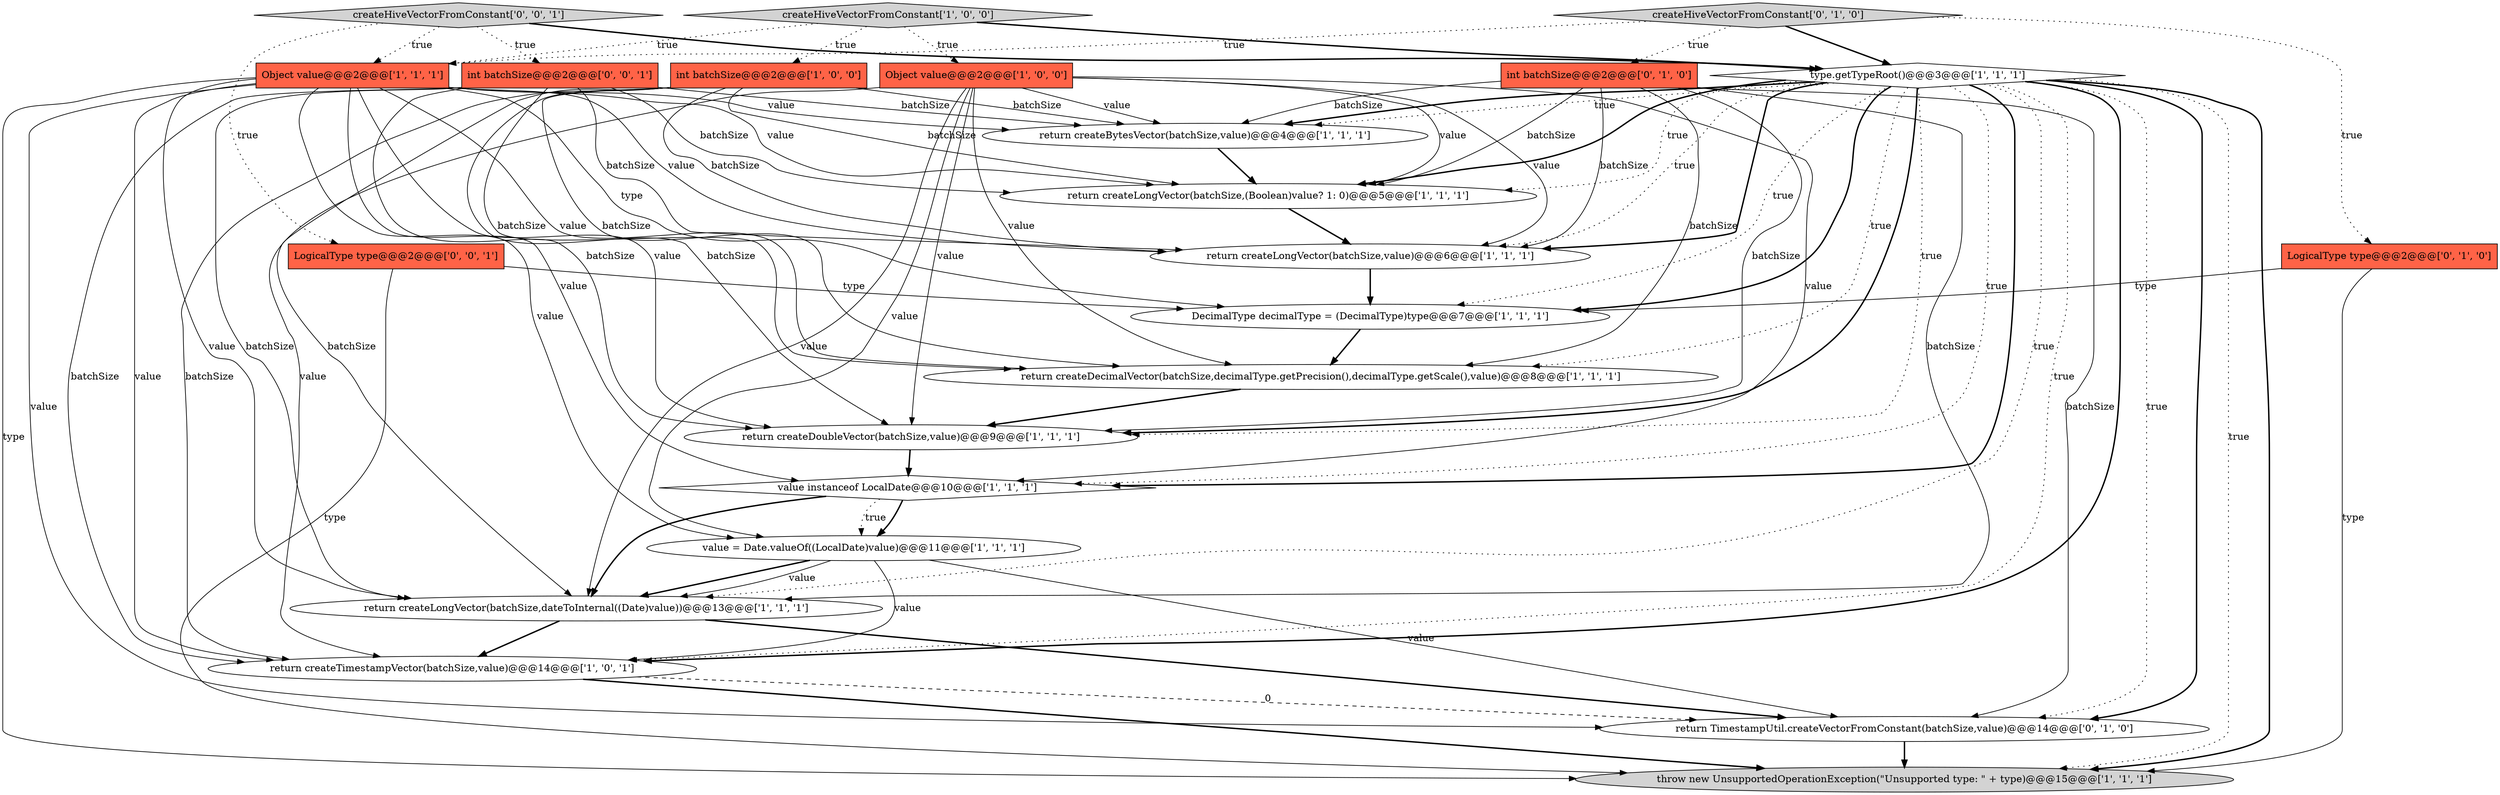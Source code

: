 digraph {
12 [style = filled, label = "return createLongVector(batchSize,dateToInternal((Date)value))@@@13@@@['1', '1', '1']", fillcolor = white, shape = ellipse image = "AAA0AAABBB1BBB"];
15 [style = filled, label = "Object value@@@2@@@['1', '1', '1']", fillcolor = tomato, shape = box image = "AAA0AAABBB1BBB"];
20 [style = filled, label = "int batchSize@@@2@@@['0', '0', '1']", fillcolor = tomato, shape = box image = "AAA0AAABBB3BBB"];
18 [style = filled, label = "int batchSize@@@2@@@['0', '1', '0']", fillcolor = tomato, shape = box image = "AAA0AAABBB2BBB"];
8 [style = filled, label = "return createLongVector(batchSize,(Boolean)value? 1: 0)@@@5@@@['1', '1', '1']", fillcolor = white, shape = ellipse image = "AAA0AAABBB1BBB"];
17 [style = filled, label = "createHiveVectorFromConstant['0', '1', '0']", fillcolor = lightgray, shape = diamond image = "AAA0AAABBB2BBB"];
22 [style = filled, label = "LogicalType type@@@2@@@['0', '0', '1']", fillcolor = tomato, shape = box image = "AAA0AAABBB3BBB"];
4 [style = filled, label = "value = Date.valueOf((LocalDate)value)@@@11@@@['1', '1', '1']", fillcolor = white, shape = ellipse image = "AAA0AAABBB1BBB"];
1 [style = filled, label = "return createBytesVector(batchSize,value)@@@4@@@['1', '1', '1']", fillcolor = white, shape = ellipse image = "AAA0AAABBB1BBB"];
21 [style = filled, label = "createHiveVectorFromConstant['0', '0', '1']", fillcolor = lightgray, shape = diamond image = "AAA0AAABBB3BBB"];
10 [style = filled, label = "type.getTypeRoot()@@@3@@@['1', '1', '1']", fillcolor = white, shape = diamond image = "AAA0AAABBB1BBB"];
6 [style = filled, label = "throw new UnsupportedOperationException(\"Unsupported type: \" + type)@@@15@@@['1', '1', '1']", fillcolor = lightgray, shape = ellipse image = "AAA0AAABBB1BBB"];
5 [style = filled, label = "int batchSize@@@2@@@['1', '0', '0']", fillcolor = tomato, shape = box image = "AAA0AAABBB1BBB"];
9 [style = filled, label = "Object value@@@2@@@['1', '0', '0']", fillcolor = tomato, shape = box image = "AAA0AAABBB1BBB"];
13 [style = filled, label = "return createTimestampVector(batchSize,value)@@@14@@@['1', '0', '1']", fillcolor = white, shape = ellipse image = "AAA0AAABBB1BBB"];
19 [style = filled, label = "return TimestampUtil.createVectorFromConstant(batchSize,value)@@@14@@@['0', '1', '0']", fillcolor = white, shape = ellipse image = "AAA1AAABBB2BBB"];
16 [style = filled, label = "LogicalType type@@@2@@@['0', '1', '0']", fillcolor = tomato, shape = box image = "AAA0AAABBB2BBB"];
3 [style = filled, label = "DecimalType decimalType = (DecimalType)type@@@7@@@['1', '1', '1']", fillcolor = white, shape = ellipse image = "AAA0AAABBB1BBB"];
2 [style = filled, label = "return createLongVector(batchSize,value)@@@6@@@['1', '1', '1']", fillcolor = white, shape = ellipse image = "AAA0AAABBB1BBB"];
7 [style = filled, label = "createHiveVectorFromConstant['1', '0', '0']", fillcolor = lightgray, shape = diamond image = "AAA0AAABBB1BBB"];
0 [style = filled, label = "return createDoubleVector(batchSize,value)@@@9@@@['1', '1', '1']", fillcolor = white, shape = ellipse image = "AAA0AAABBB1BBB"];
11 [style = filled, label = "value instanceof LocalDate@@@10@@@['1', '1', '1']", fillcolor = white, shape = diamond image = "AAA0AAABBB1BBB"];
14 [style = filled, label = "return createDecimalVector(batchSize,decimalType.getPrecision(),decimalType.getScale(),value)@@@8@@@['1', '1', '1']", fillcolor = white, shape = ellipse image = "AAA0AAABBB1BBB"];
9->13 [style = solid, label="value"];
18->12 [style = solid, label="batchSize"];
15->12 [style = solid, label="value"];
11->4 [style = bold, label=""];
19->6 [style = bold, label=""];
11->12 [style = bold, label=""];
10->12 [style = dotted, label="true"];
18->8 [style = solid, label="batchSize"];
15->8 [style = solid, label="value"];
13->6 [style = bold, label=""];
21->22 [style = dotted, label="true"];
4->13 [style = solid, label="value"];
15->13 [style = solid, label="value"];
20->13 [style = solid, label="batchSize"];
10->11 [style = bold, label=""];
14->0 [style = bold, label=""];
15->19 [style = solid, label="value"];
9->1 [style = solid, label="value"];
10->3 [style = bold, label=""];
17->15 [style = dotted, label="true"];
7->15 [style = dotted, label="true"];
22->6 [style = solid, label="type"];
15->6 [style = solid, label="type"];
4->12 [style = solid, label="value"];
10->6 [style = dotted, label="true"];
11->4 [style = dotted, label="true"];
15->2 [style = solid, label="value"];
5->1 [style = solid, label="batchSize"];
10->11 [style = dotted, label="true"];
20->14 [style = solid, label="batchSize"];
20->1 [style = solid, label="batchSize"];
17->18 [style = dotted, label="true"];
10->13 [style = dotted, label="true"];
3->14 [style = bold, label=""];
5->8 [style = solid, label="batchSize"];
15->0 [style = solid, label="value"];
10->3 [style = dotted, label="true"];
1->8 [style = bold, label=""];
18->14 [style = solid, label="batchSize"];
13->19 [style = dashed, label="0"];
10->0 [style = dotted, label="true"];
21->20 [style = dotted, label="true"];
0->11 [style = bold, label=""];
21->15 [style = dotted, label="true"];
15->11 [style = solid, label="value"];
9->11 [style = solid, label="value"];
12->13 [style = bold, label=""];
2->3 [style = bold, label=""];
7->5 [style = dotted, label="true"];
15->14 [style = solid, label="value"];
8->2 [style = bold, label=""];
10->8 [style = dotted, label="true"];
12->19 [style = bold, label=""];
5->14 [style = solid, label="batchSize"];
4->12 [style = bold, label=""];
10->19 [style = dotted, label="true"];
18->19 [style = solid, label="batchSize"];
16->3 [style = solid, label="type"];
10->1 [style = dotted, label="true"];
10->6 [style = bold, label=""];
17->16 [style = dotted, label="true"];
9->8 [style = solid, label="value"];
9->14 [style = solid, label="value"];
17->10 [style = bold, label=""];
18->1 [style = solid, label="batchSize"];
10->8 [style = bold, label=""];
4->19 [style = solid, label="value"];
9->4 [style = solid, label="value"];
22->3 [style = solid, label="type"];
21->10 [style = bold, label=""];
16->6 [style = solid, label="type"];
10->1 [style = bold, label=""];
20->2 [style = solid, label="batchSize"];
10->13 [style = bold, label=""];
15->4 [style = solid, label="value"];
20->0 [style = solid, label="batchSize"];
20->12 [style = solid, label="batchSize"];
10->0 [style = bold, label=""];
5->0 [style = solid, label="batchSize"];
10->2 [style = dotted, label="true"];
10->2 [style = bold, label=""];
7->10 [style = bold, label=""];
18->2 [style = solid, label="batchSize"];
7->9 [style = dotted, label="true"];
5->2 [style = solid, label="batchSize"];
18->0 [style = solid, label="batchSize"];
10->19 [style = bold, label=""];
5->13 [style = solid, label="batchSize"];
15->3 [style = solid, label="type"];
20->8 [style = solid, label="batchSize"];
9->2 [style = solid, label="value"];
9->12 [style = solid, label="value"];
15->1 [style = solid, label="value"];
9->0 [style = solid, label="value"];
10->14 [style = dotted, label="true"];
5->12 [style = solid, label="batchSize"];
}
